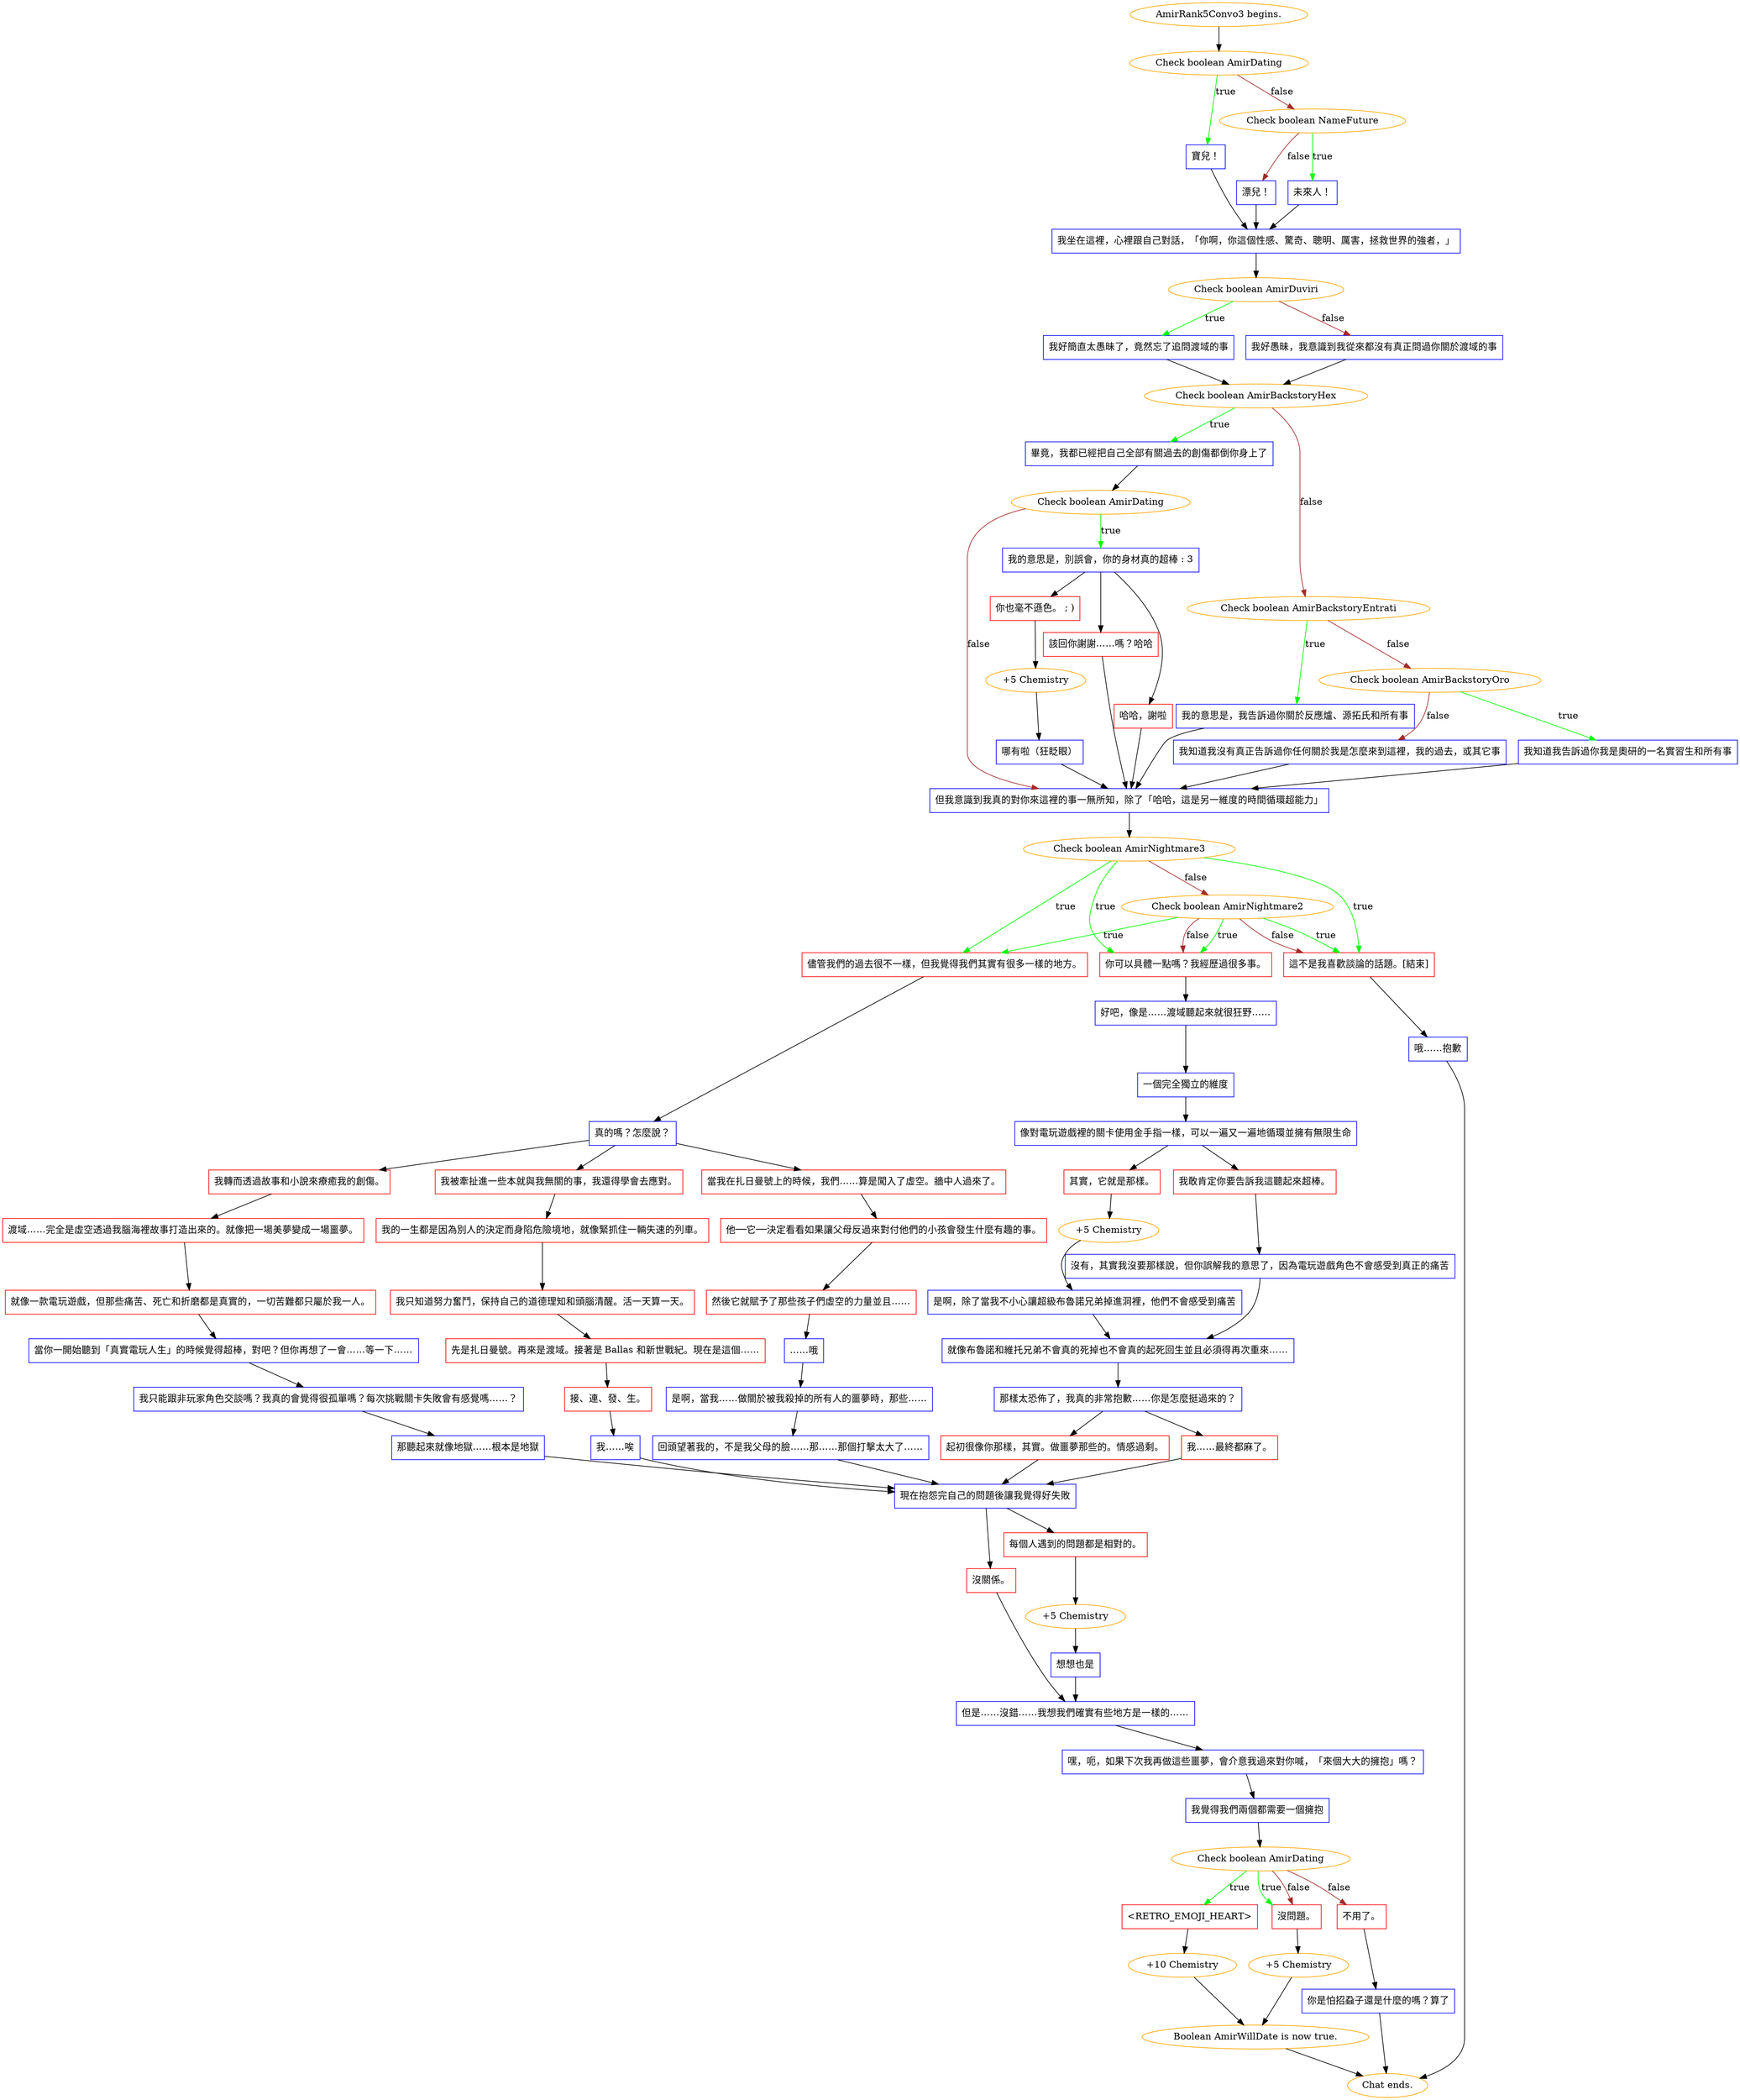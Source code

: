 digraph {
	"AmirRank5Convo3 begins." [color=orange];
		"AmirRank5Convo3 begins." -> j2261022013;
	j2261022013 [label="Check boolean AmirDating",color=orange];
		j2261022013 -> j836134134 [label=true,color=green];
		j2261022013 -> j72467946 [label=false,color=brown];
	j836134134 [label="寶兒！",shape=box,color=blue];
		j836134134 -> j1098281115;
	j72467946 [label="Check boolean NameFuture",color=orange];
		j72467946 -> j1758858031 [label=true,color=green];
		j72467946 -> j3944643015 [label=false,color=brown];
	j1098281115 [label="我坐在這裡，心裡跟自己對話，「你啊，你這個性感、驚奇、聰明、厲害，拯救世界的強者，」",shape=box,color=blue];
		j1098281115 -> j1286347038;
	j1758858031 [label="未來人！",shape=box,color=blue];
		j1758858031 -> j1098281115;
	j3944643015 [label="漂兒！",shape=box,color=blue];
		j3944643015 -> j1098281115;
	j1286347038 [label="Check boolean AmirDuviri",color=orange];
		j1286347038 -> j3701250816 [label=true,color=green];
		j1286347038 -> j3141617484 [label=false,color=brown];
	j3701250816 [label="我好簡直太愚昧了，竟然忘了追問渡域的事",shape=box,color=blue];
		j3701250816 -> j2590777502;
	j3141617484 [label="我好愚昧，我意識到我從來都沒有真正問過你關於渡域的事",shape=box,color=blue];
		j3141617484 -> j2590777502;
	j2590777502 [label="Check boolean AmirBackstoryHex",color=orange];
		j2590777502 -> j2512481055 [label=true,color=green];
		j2590777502 -> j1696568923 [label=false,color=brown];
	j2512481055 [label="畢竟，我都已經把自己全部有關過去的創傷都倒你身上了",shape=box,color=blue];
		j2512481055 -> j3776029326;
	j1696568923 [label="Check boolean AmirBackstoryEntrati",color=orange];
		j1696568923 -> j416271812 [label=true,color=green];
		j1696568923 -> j2792207335 [label=false,color=brown];
	j3776029326 [label="Check boolean AmirDating",color=orange];
		j3776029326 -> j2255833081 [label=true,color=green];
		j3776029326 -> j1933218065 [label=false,color=brown];
	j416271812 [label="我的意思是，我告訴過你關於反應爐、源拓氏和所有事",shape=box,color=blue];
		j416271812 -> j1933218065;
	j2792207335 [label="Check boolean AmirBackstoryOro",color=orange];
		j2792207335 -> j2410630199 [label=true,color=green];
		j2792207335 -> j3792839520 [label=false,color=brown];
	j2255833081 [label="我的意思是，別誤會，你的身材真的超棒 : 3",shape=box,color=blue];
		j2255833081 -> j228511021;
		j2255833081 -> j749291888;
		j2255833081 -> j3516090524;
	j1933218065 [label="但我意識到我真的對你來這裡的事一無所知，除了「哈哈，這是另一維度的時間循環超能力」",shape=box,color=blue];
		j1933218065 -> j271836278;
	j2410630199 [label="我知道我告訴過你我是奧研的一名實習生和所有事",shape=box,color=blue];
		j2410630199 -> j1933218065;
	j3792839520 [label="我知道我沒有真正告訴過你任何關於我是怎麼來到這裡，我的過去，或其它事",shape=box,color=blue];
		j3792839520 -> j1933218065;
	j228511021 [label="該回你謝謝……嗎？哈哈",shape=box,color=red];
		j228511021 -> j1933218065;
	j749291888 [label="哈哈，謝啦",shape=box,color=red];
		j749291888 -> j1933218065;
	j3516090524 [label="你也毫不遜色。 ; )",shape=box,color=red];
		j3516090524 -> j2342637098;
	j271836278 [label="Check boolean AmirNightmare3",color=orange];
		j271836278 -> j3314005731 [label=true,color=green];
		j271836278 -> j1453190258 [label=true,color=green];
		j271836278 -> j1161247686 [label=true,color=green];
		j271836278 -> j1631747654 [label=false,color=brown];
	j2342637098 [label="+5 Chemistry",color=orange];
		j2342637098 -> j1155560914;
	j3314005731 [label="儘管我們的過去很不一樣，但我覺得我們其實有很多一樣的地方。",shape=box,color=red];
		j3314005731 -> j3535010131;
	j1453190258 [label="你可以具體一點嗎？我經歷過很多事。",shape=box,color=red];
		j1453190258 -> j768858408;
	j1161247686 [label="這不是我喜歡談論的話題。[結束]",shape=box,color=red];
		j1161247686 -> j339530689;
	j1631747654 [label="Check boolean AmirNightmare2",color=orange];
		j1631747654 -> j3314005731 [label=true,color=green];
		j1631747654 -> j1453190258 [label=true,color=green];
		j1631747654 -> j1161247686 [label=true,color=green];
		j1631747654 -> j1453190258 [label=false,color=brown];
		j1631747654 -> j1161247686 [label=false,color=brown];
	j1155560914 [label="哪有啦（狂眨眼）",shape=box,color=blue];
		j1155560914 -> j1933218065;
	j3535010131 [label="真的嗎？怎麼說？",shape=box,color=blue];
		j3535010131 -> j2479680682;
		j3535010131 -> j1625506240;
		j3535010131 -> j4161177037;
	j768858408 [label="好吧，像是……渡域聽起來就很狂野……",shape=box,color=blue];
		j768858408 -> j2977689627;
	j339530689 [label="哦……抱歉",shape=box,color=blue];
		j339530689 -> "Chat ends.";
	j2479680682 [label="我轉而透過故事和小說來療癒我的創傷。",shape=box,color=red];
		j2479680682 -> j3218745301;
	j1625506240 [label="我被牽扯進一些本就與我無關的事，我還得學會去應對。",shape=box,color=red];
		j1625506240 -> j3664114576;
	j4161177037 [label="當我在扎日曼號上的時候，我們……算是闖入了虛空。牆中人過來了。",shape=box,color=red];
		j4161177037 -> j3181268507;
	j2977689627 [label="一個完全獨立的維度",shape=box,color=blue];
		j2977689627 -> j842450644;
	"Chat ends." [color=orange];
	j3218745301 [label="渡域……完全是虛空透過我腦海裡故事打造出來的。就像把一場美夢變成一場噩夢。",shape=box,color=red];
		j3218745301 -> j3621807696;
	j3664114576 [label="我的一生都是因為別人的決定而身陷危險境地，就像緊抓住一輛失速的列車。",shape=box,color=red];
		j3664114576 -> j2897900396;
	j3181268507 [label="他──它──決定看看如果讓父母反過來對付他們的小孩會發生什麼有趣的事。",shape=box,color=red];
		j3181268507 -> j684271638;
	j842450644 [label="像對電玩遊戲裡的關卡使用金手指一樣，可以一遍又一遍地循環並擁有無限生命",shape=box,color=blue];
		j842450644 -> j2121617701;
		j842450644 -> j176675409;
	j3621807696 [label="就像一款電玩遊戲，但那些痛苦、死亡和折磨都是真實的，一切苦難都只屬於我一人。",shape=box,color=red];
		j3621807696 -> j3797020376;
	j2897900396 [label="我只知道努力奮鬥，保持自己的道德理知和頭腦清醒。活一天算一天。",shape=box,color=red];
		j2897900396 -> j1488471535;
	j684271638 [label="然後它就賦予了那些孩子們虛空的力量並且……",shape=box,color=red];
		j684271638 -> j1235775764;
	j2121617701 [label="我敢肯定你要告訴我這聽起來超棒。",shape=box,color=red];
		j2121617701 -> j1871668051;
	j176675409 [label="其實，它就是那樣。",shape=box,color=red];
		j176675409 -> j2266083153;
	j3797020376 [label="當你一開始聽到「真實電玩人生」的時候覺得超棒，對吧？但你再想了一會……等一下……",shape=box,color=blue];
		j3797020376 -> j1199237259;
	j1488471535 [label="先是扎日曼號。再來是渡域。接著是 Ballas 和新世戰紀。現在是這個……",shape=box,color=red];
		j1488471535 -> j2356357035;
	j1235775764 [label="……哦",shape=box,color=blue];
		j1235775764 -> j3438897368;
	j1871668051 [label="沒有，其實我沒要那樣說，但你誤解我的意思了，因為電玩遊戲角色不會感受到真正的痛苦",shape=box,color=blue];
		j1871668051 -> j1944567264;
	j2266083153 [label="+5 Chemistry",color=orange];
		j2266083153 -> j1056475492;
	j1199237259 [label="我只能跟非玩家角色交談嗎？我真的會覺得很孤單嗎？每次挑戰關卡失敗會有感覺嗎……？",shape=box,color=blue];
		j1199237259 -> j2064971247;
	j2356357035 [label="接、連、發、生。",shape=box,color=red];
		j2356357035 -> j2245456139;
	j3438897368 [label="是啊，當我……做關於被我殺掉的所有人的噩夢時，那些……",shape=box,color=blue];
		j3438897368 -> j3996534396;
	j1944567264 [label="就像布魯諾和維托兄弟不會真的死掉也不會真的起死回生並且必須得再次重來……",shape=box,color=blue];
		j1944567264 -> j1699217232;
	j1056475492 [label="是啊，除了當我不小心讓超級布魯諾兄弟掉進洞裡，他們不會感受到痛苦",shape=box,color=blue];
		j1056475492 -> j1944567264;
	j2064971247 [label="那聽起來就像地獄……根本是地獄",shape=box,color=blue];
		j2064971247 -> j1050688037;
	j2245456139 [label="我……唉",shape=box,color=blue];
		j2245456139 -> j1050688037;
	j3996534396 [label="回頭望著我的，不是我父母的臉……那……那個打擊太大了……",shape=box,color=blue];
		j3996534396 -> j1050688037;
	j1699217232 [label="那樣太恐佈了，我真的非常抱歉……你是怎麼挺過來的？",shape=box,color=blue];
		j1699217232 -> j2835447557;
		j1699217232 -> j2055290264;
	j1050688037 [label="現在抱怨完自己的問題後讓我覺得好失敗",shape=box,color=blue];
		j1050688037 -> j1262716072;
		j1050688037 -> j3301916399;
	j2835447557 [label="起初很像你那樣，其實。做噩夢那些的。情感過剩。",shape=box,color=red];
		j2835447557 -> j1050688037;
	j2055290264 [label="我……最終都麻了。",shape=box,color=red];
		j2055290264 -> j1050688037;
	j1262716072 [label="沒關係。",shape=box,color=red];
		j1262716072 -> j1024630533;
	j3301916399 [label="每個人遇到的問題都是相對的。",shape=box,color=red];
		j3301916399 -> j724839856;
	j1024630533 [label="但是……沒錯……我想我們確實有些地方是一樣的……",shape=box,color=blue];
		j1024630533 -> j1831010504;
	j724839856 [label="+5 Chemistry",color=orange];
		j724839856 -> j1802424891;
	j1831010504 [label="嘿，呃，如果下次我再做這些噩夢，會介意我過來對你喊，「來個大大的擁抱」嗎？",shape=box,color=blue];
		j1831010504 -> j627520791;
	j1802424891 [label="想想也是",shape=box,color=blue];
		j1802424891 -> j1024630533;
	j627520791 [label="我覺得我們兩個都需要一個擁抱",shape=box,color=blue];
		j627520791 -> j4193720284;
	j4193720284 [label="Check boolean AmirDating",color=orange];
		j4193720284 -> j2819936074 [label=true,color=green];
		j4193720284 -> j2739550563 [label=true,color=green];
		j4193720284 -> j2739550563 [label=false,color=brown];
		j4193720284 -> j827853252 [label=false,color=brown];
	j2819936074 [label="<RETRO_EMOJI_HEART>",shape=box,color=red];
		j2819936074 -> j1523779935;
	j2739550563 [label="沒問題。",shape=box,color=red];
		j2739550563 -> j1792199069;
	j827853252 [label="不用了。",shape=box,color=red];
		j827853252 -> j3797041387;
	j1523779935 [label="+10 Chemistry",color=orange];
		j1523779935 -> j661208215;
	j1792199069 [label="+5 Chemistry",color=orange];
		j1792199069 -> j661208215;
	j3797041387 [label="你是怕招蝨子還是什麼的嗎？算了",shape=box,color=blue];
		j3797041387 -> "Chat ends.";
	j661208215 [label="Boolean AmirWillDate is now true.",color=orange];
		j661208215 -> "Chat ends.";
}